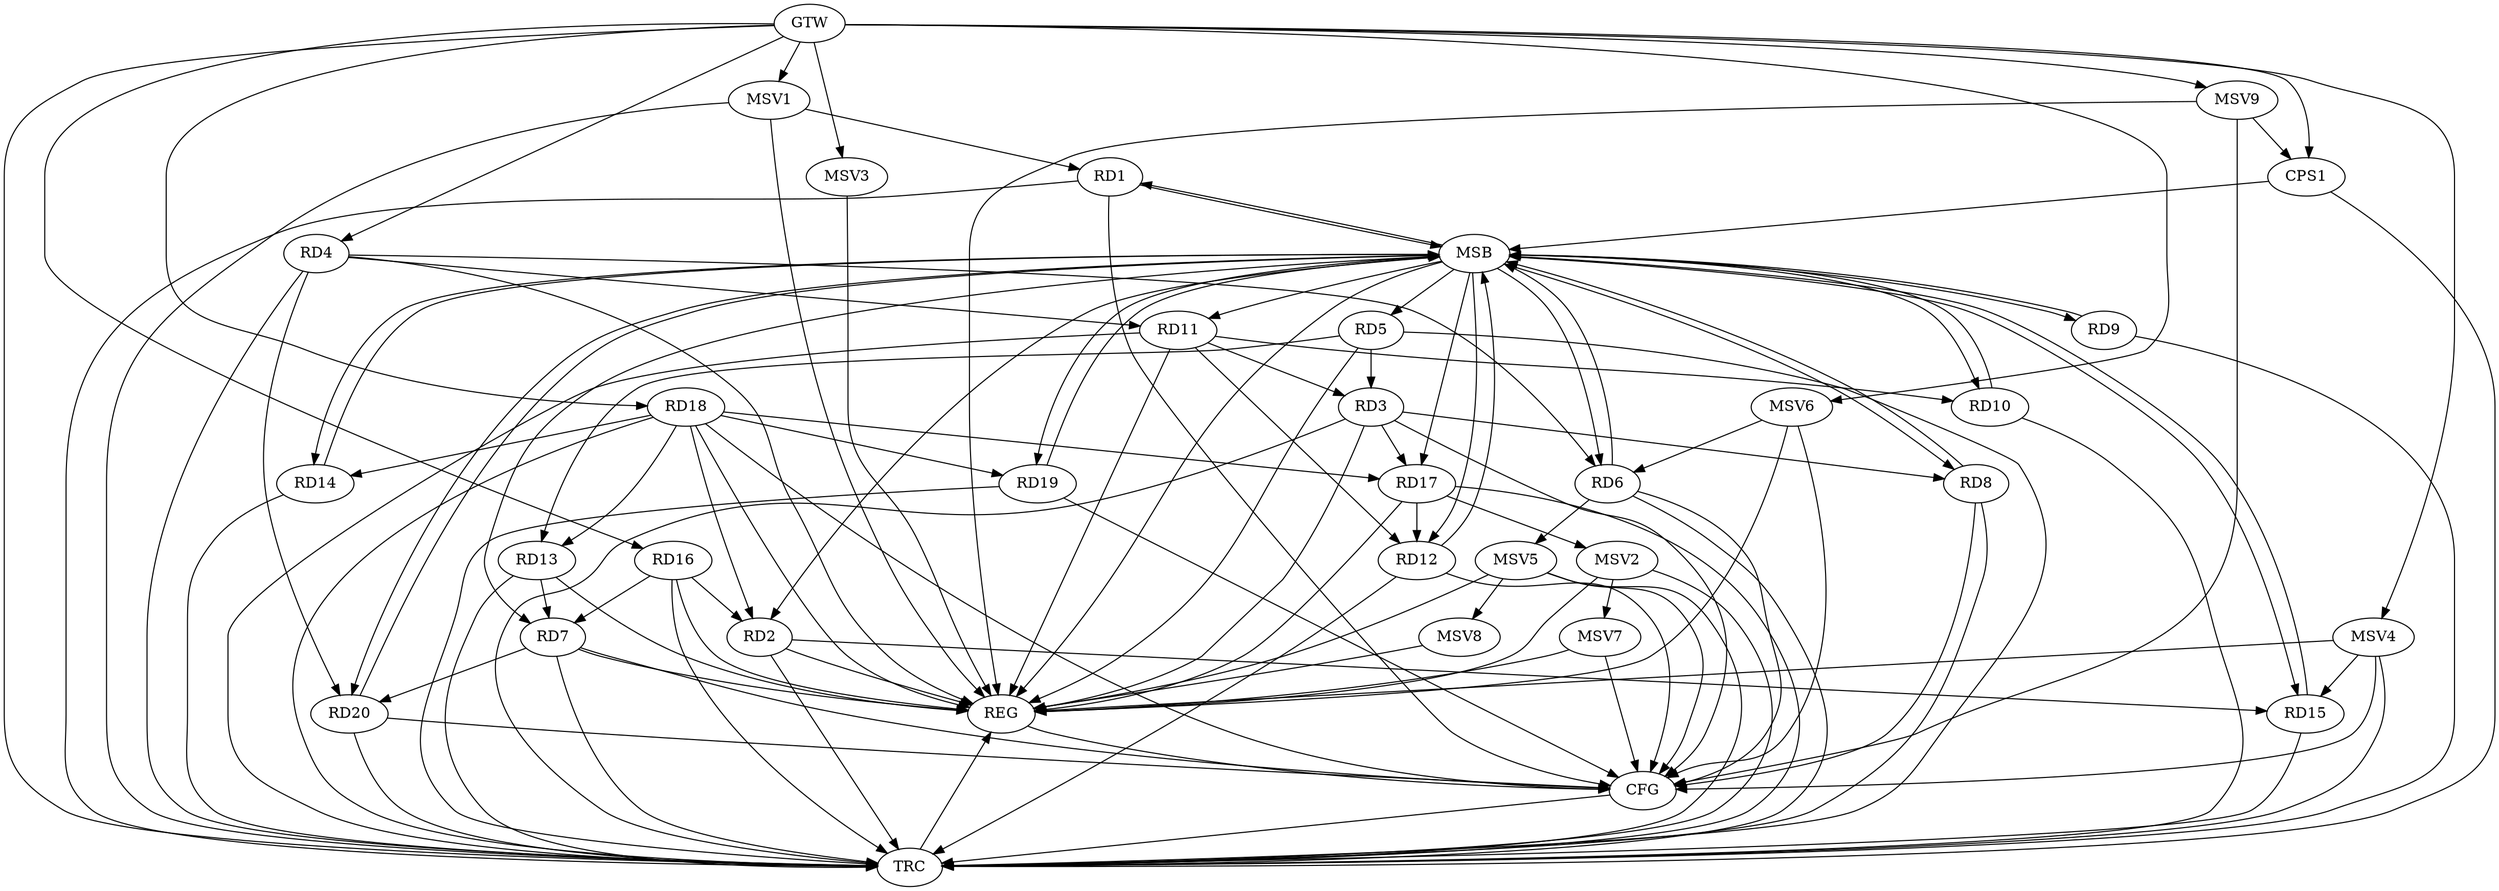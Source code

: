 strict digraph G {
  RD1 [ label="RD1" ];
  RD2 [ label="RD2" ];
  RD3 [ label="RD3" ];
  RD4 [ label="RD4" ];
  RD5 [ label="RD5" ];
  RD6 [ label="RD6" ];
  RD7 [ label="RD7" ];
  RD8 [ label="RD8" ];
  RD9 [ label="RD9" ];
  RD10 [ label="RD10" ];
  RD11 [ label="RD11" ];
  RD12 [ label="RD12" ];
  RD13 [ label="RD13" ];
  RD14 [ label="RD14" ];
  RD15 [ label="RD15" ];
  RD16 [ label="RD16" ];
  RD17 [ label="RD17" ];
  RD18 [ label="RD18" ];
  RD19 [ label="RD19" ];
  RD20 [ label="RD20" ];
  CPS1 [ label="CPS1" ];
  GTW [ label="GTW" ];
  REG [ label="REG" ];
  MSB [ label="MSB" ];
  CFG [ label="CFG" ];
  TRC [ label="TRC" ];
  MSV1 [ label="MSV1" ];
  MSV2 [ label="MSV2" ];
  MSV3 [ label="MSV3" ];
  MSV4 [ label="MSV4" ];
  MSV5 [ label="MSV5" ];
  MSV6 [ label="MSV6" ];
  MSV7 [ label="MSV7" ];
  MSV8 [ label="MSV8" ];
  MSV9 [ label="MSV9" ];
  RD2 -> RD15;
  RD16 -> RD2;
  RD18 -> RD2;
  RD5 -> RD3;
  RD3 -> RD8;
  RD11 -> RD3;
  RD3 -> RD17;
  RD4 -> RD6;
  RD4 -> RD11;
  RD4 -> RD20;
  RD5 -> RD13;
  RD13 -> RD7;
  RD16 -> RD7;
  RD7 -> RD20;
  RD11 -> RD10;
  RD11 -> RD12;
  RD17 -> RD12;
  RD18 -> RD13;
  RD18 -> RD14;
  RD18 -> RD17;
  RD18 -> RD19;
  GTW -> RD4;
  GTW -> RD16;
  GTW -> RD18;
  GTW -> CPS1;
  RD2 -> REG;
  RD3 -> REG;
  RD4 -> REG;
  RD5 -> REG;
  RD7 -> REG;
  RD11 -> REG;
  RD13 -> REG;
  RD16 -> REG;
  RD17 -> REG;
  RD18 -> REG;
  RD1 -> MSB;
  MSB -> RD10;
  MSB -> RD11;
  MSB -> RD14;
  MSB -> REG;
  RD6 -> MSB;
  MSB -> RD5;
  MSB -> RD7;
  MSB -> RD15;
  MSB -> RD17;
  RD8 -> MSB;
  RD9 -> MSB;
  MSB -> RD1;
  MSB -> RD20;
  RD10 -> MSB;
  MSB -> RD12;
  MSB -> RD19;
  RD12 -> MSB;
  MSB -> RD2;
  RD14 -> MSB;
  MSB -> RD6;
  MSB -> RD9;
  RD15 -> MSB;
  MSB -> RD8;
  RD19 -> MSB;
  RD20 -> MSB;
  CPS1 -> MSB;
  RD3 -> CFG;
  RD7 -> CFG;
  RD1 -> CFG;
  RD6 -> CFG;
  RD19 -> CFG;
  RD18 -> CFG;
  RD20 -> CFG;
  RD8 -> CFG;
  RD12 -> CFG;
  REG -> CFG;
  RD1 -> TRC;
  RD2 -> TRC;
  RD3 -> TRC;
  RD4 -> TRC;
  RD5 -> TRC;
  RD6 -> TRC;
  RD7 -> TRC;
  RD8 -> TRC;
  RD9 -> TRC;
  RD10 -> TRC;
  RD11 -> TRC;
  RD12 -> TRC;
  RD13 -> TRC;
  RD14 -> TRC;
  RD15 -> TRC;
  RD16 -> TRC;
  RD17 -> TRC;
  RD18 -> TRC;
  RD19 -> TRC;
  RD20 -> TRC;
  CPS1 -> TRC;
  GTW -> TRC;
  CFG -> TRC;
  TRC -> REG;
  MSV1 -> RD1;
  GTW -> MSV1;
  MSV1 -> REG;
  MSV1 -> TRC;
  RD17 -> MSV2;
  MSV2 -> REG;
  MSV2 -> TRC;
  GTW -> MSV3;
  MSV3 -> REG;
  MSV4 -> RD15;
  GTW -> MSV4;
  MSV4 -> REG;
  MSV4 -> TRC;
  MSV4 -> CFG;
  RD6 -> MSV5;
  MSV5 -> REG;
  MSV5 -> TRC;
  MSV5 -> CFG;
  MSV6 -> RD6;
  GTW -> MSV6;
  MSV6 -> REG;
  MSV6 -> CFG;
  MSV2 -> MSV7;
  MSV7 -> REG;
  MSV7 -> CFG;
  MSV5 -> MSV8;
  MSV8 -> REG;
  MSV9 -> CPS1;
  GTW -> MSV9;
  MSV9 -> REG;
  MSV9 -> CFG;
}
